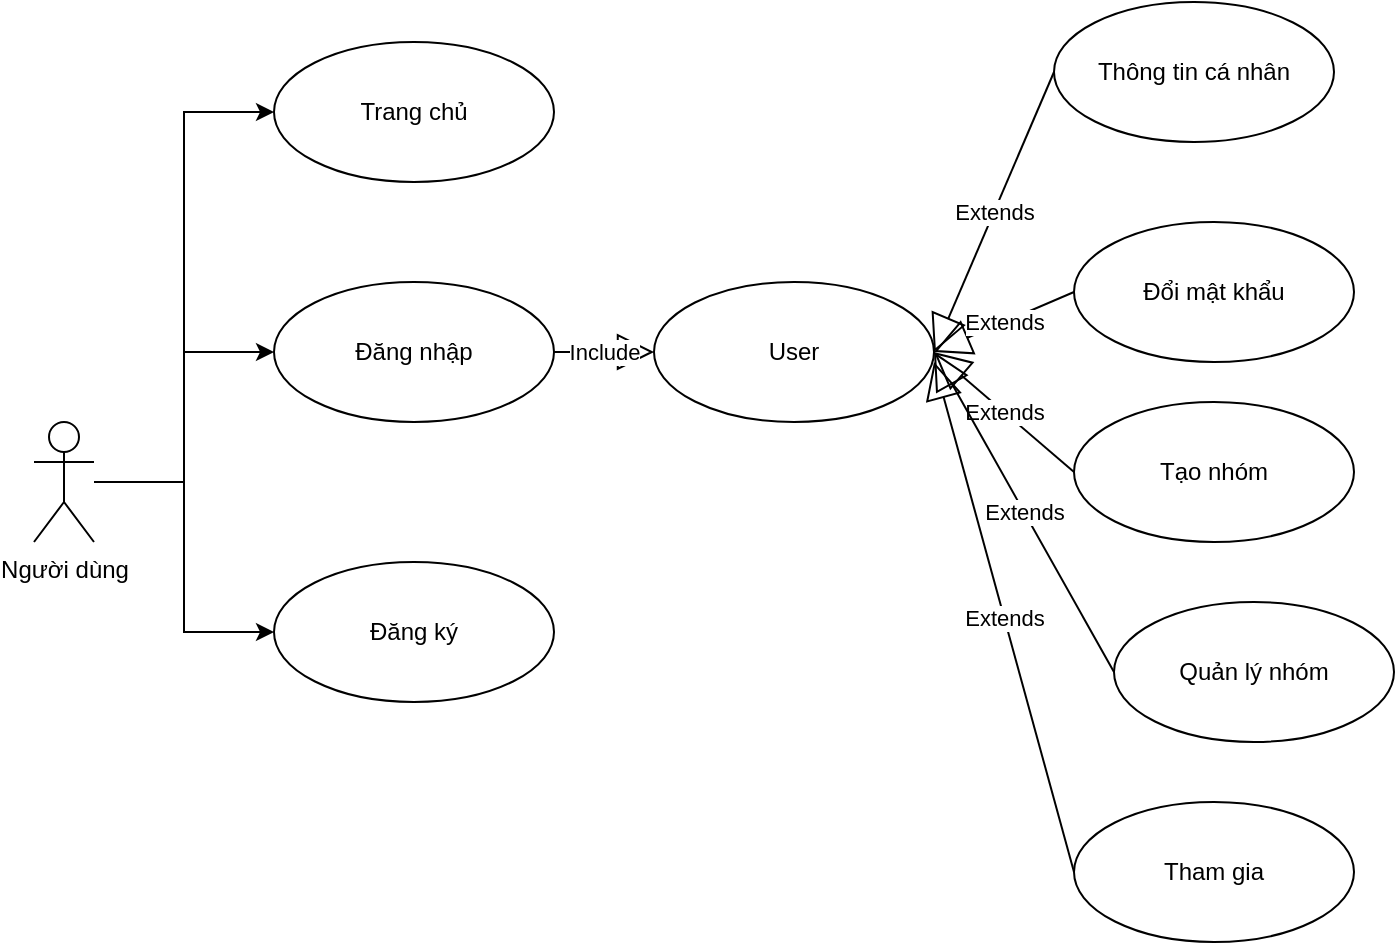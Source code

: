 <mxfile version="13.0.3" type="device"><diagram id="Ij4-z9-SfkxRNhBwErSG" name="Page-1"><mxGraphModel dx="852" dy="494" grid="1" gridSize="10" guides="1" tooltips="1" connect="1" arrows="1" fold="1" page="1" pageScale="1" pageWidth="850" pageHeight="1100" math="0" shadow="0"><root><mxCell id="0"/><mxCell id="1" parent="0"/><mxCell id="vfv1cOSby9j9XEiXcSPi-6" style="edgeStyle=orthogonalEdgeStyle;rounded=0;orthogonalLoop=1;jettySize=auto;html=1;entryX=0;entryY=0.5;entryDx=0;entryDy=0;" edge="1" parent="1" source="vfv1cOSby9j9XEiXcSPi-1" target="vfv1cOSby9j9XEiXcSPi-4"><mxGeometry relative="1" as="geometry"/></mxCell><mxCell id="vfv1cOSby9j9XEiXcSPi-7" style="edgeStyle=orthogonalEdgeStyle;rounded=0;orthogonalLoop=1;jettySize=auto;html=1;entryX=0;entryY=0.5;entryDx=0;entryDy=0;" edge="1" parent="1" source="vfv1cOSby9j9XEiXcSPi-1" target="vfv1cOSby9j9XEiXcSPi-5"><mxGeometry relative="1" as="geometry"/></mxCell><mxCell id="vfv1cOSby9j9XEiXcSPi-8" style="edgeStyle=orthogonalEdgeStyle;rounded=0;orthogonalLoop=1;jettySize=auto;html=1;entryX=0;entryY=0.5;entryDx=0;entryDy=0;" edge="1" parent="1" source="vfv1cOSby9j9XEiXcSPi-1" target="vfv1cOSby9j9XEiXcSPi-3"><mxGeometry relative="1" as="geometry"/></mxCell><mxCell id="vfv1cOSby9j9XEiXcSPi-1" value="Người dùng" style="shape=umlActor;verticalLabelPosition=bottom;labelBackgroundColor=#ffffff;verticalAlign=top;html=1;outlineConnect=0;" vertex="1" parent="1"><mxGeometry x="50" y="260" width="30" height="60" as="geometry"/></mxCell><mxCell id="vfv1cOSby9j9XEiXcSPi-3" value="Trang chủ" style="ellipse;whiteSpace=wrap;html=1;" vertex="1" parent="1"><mxGeometry x="170" y="70" width="140" height="70" as="geometry"/></mxCell><mxCell id="vfv1cOSby9j9XEiXcSPi-4" value="Đăng nhập" style="ellipse;whiteSpace=wrap;html=1;" vertex="1" parent="1"><mxGeometry x="170" y="190" width="140" height="70" as="geometry"/></mxCell><mxCell id="vfv1cOSby9j9XEiXcSPi-5" value="Đăng ký" style="ellipse;whiteSpace=wrap;html=1;" vertex="1" parent="1"><mxGeometry x="170" y="330" width="140" height="70" as="geometry"/></mxCell><mxCell id="vfv1cOSby9j9XEiXcSPi-9" value="User" style="ellipse;whiteSpace=wrap;html=1;" vertex="1" parent="1"><mxGeometry x="360" y="190" width="140" height="70" as="geometry"/></mxCell><mxCell id="vfv1cOSby9j9XEiXcSPi-10" value="Thông tin cá nhân" style="ellipse;whiteSpace=wrap;html=1;" vertex="1" parent="1"><mxGeometry x="560" y="50" width="140" height="70" as="geometry"/></mxCell><mxCell id="vfv1cOSby9j9XEiXcSPi-11" value="Đổi mật khẩu" style="ellipse;whiteSpace=wrap;html=1;" vertex="1" parent="1"><mxGeometry x="570" y="160" width="140" height="70" as="geometry"/></mxCell><mxCell id="vfv1cOSby9j9XEiXcSPi-12" value="Tạo nhóm" style="ellipse;whiteSpace=wrap;html=1;" vertex="1" parent="1"><mxGeometry x="570" y="250" width="140" height="70" as="geometry"/></mxCell><mxCell id="vfv1cOSby9j9XEiXcSPi-13" value="Quản lý nhóm" style="ellipse;whiteSpace=wrap;html=1;" vertex="1" parent="1"><mxGeometry x="590" y="350" width="140" height="70" as="geometry"/></mxCell><mxCell id="vfv1cOSby9j9XEiXcSPi-14" value="Tham gia" style="ellipse;whiteSpace=wrap;html=1;" vertex="1" parent="1"><mxGeometry x="570" y="450" width="140" height="70" as="geometry"/></mxCell><mxCell id="vfv1cOSby9j9XEiXcSPi-15" value="Include" style="endArrow=block;endSize=16;endFill=0;html=1;exitX=1;exitY=0.5;exitDx=0;exitDy=0;entryX=0;entryY=0.5;entryDx=0;entryDy=0;" edge="1" parent="1" source="vfv1cOSby9j9XEiXcSPi-4" target="vfv1cOSby9j9XEiXcSPi-9"><mxGeometry width="160" relative="1" as="geometry"><mxPoint x="340" y="260" as="sourcePoint"/><mxPoint x="500" y="260" as="targetPoint"/></mxGeometry></mxCell><mxCell id="vfv1cOSby9j9XEiXcSPi-16" value="Extends" style="endArrow=block;endSize=16;endFill=0;html=1;exitX=0;exitY=0.5;exitDx=0;exitDy=0;entryX=1;entryY=0.5;entryDx=0;entryDy=0;" edge="1" parent="1" source="vfv1cOSby9j9XEiXcSPi-10" target="vfv1cOSby9j9XEiXcSPi-9"><mxGeometry width="160" relative="1" as="geometry"><mxPoint x="340" y="260" as="sourcePoint"/><mxPoint x="500" y="260" as="targetPoint"/></mxGeometry></mxCell><mxCell id="vfv1cOSby9j9XEiXcSPi-17" value="Extends" style="endArrow=block;endSize=16;endFill=0;html=1;exitX=0;exitY=0.5;exitDx=0;exitDy=0;entryX=1;entryY=0.5;entryDx=0;entryDy=0;" edge="1" parent="1" source="vfv1cOSby9j9XEiXcSPi-11" target="vfv1cOSby9j9XEiXcSPi-9"><mxGeometry width="160" relative="1" as="geometry"><mxPoint x="340" y="260" as="sourcePoint"/><mxPoint x="500" y="260" as="targetPoint"/></mxGeometry></mxCell><mxCell id="vfv1cOSby9j9XEiXcSPi-18" value="Extends" style="endArrow=block;endSize=16;endFill=0;html=1;exitX=0;exitY=0.5;exitDx=0;exitDy=0;entryX=1;entryY=0.5;entryDx=0;entryDy=0;" edge="1" parent="1" source="vfv1cOSby9j9XEiXcSPi-12" target="vfv1cOSby9j9XEiXcSPi-9"><mxGeometry width="160" relative="1" as="geometry"><mxPoint x="340" y="260" as="sourcePoint"/><mxPoint x="500" y="260" as="targetPoint"/></mxGeometry></mxCell><mxCell id="vfv1cOSby9j9XEiXcSPi-19" value="Extends" style="endArrow=block;endSize=16;endFill=0;html=1;exitX=0;exitY=0.5;exitDx=0;exitDy=0;entryX=1;entryY=0.5;entryDx=0;entryDy=0;" edge="1" parent="1" source="vfv1cOSby9j9XEiXcSPi-13" target="vfv1cOSby9j9XEiXcSPi-9"><mxGeometry width="160" relative="1" as="geometry"><mxPoint x="340" y="260" as="sourcePoint"/><mxPoint x="500" y="260" as="targetPoint"/></mxGeometry></mxCell><mxCell id="vfv1cOSby9j9XEiXcSPi-20" value="Extends" style="endArrow=block;endSize=16;endFill=0;html=1;exitX=0;exitY=0.5;exitDx=0;exitDy=0;" edge="1" parent="1" source="vfv1cOSby9j9XEiXcSPi-14"><mxGeometry width="160" relative="1" as="geometry"><mxPoint x="340" y="260" as="sourcePoint"/><mxPoint x="500" y="230" as="targetPoint"/></mxGeometry></mxCell></root></mxGraphModel></diagram></mxfile>